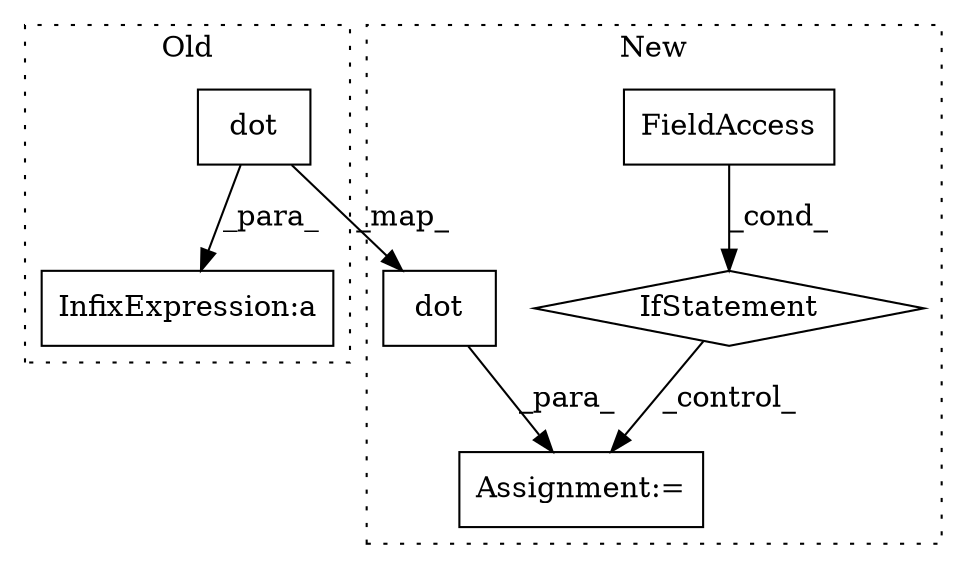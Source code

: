 digraph G {
subgraph cluster0 {
1 [label="dot" a="32" s="26552,26577" l="4,1" shape="box"];
3 [label="InfixExpression:a" a="27" s="26579" l="3" shape="box"];
label = "Old";
style="dotted";
}
subgraph cluster1 {
2 [label="dot" a="32" s="30765,30813" l="4,1" shape="box"];
4 [label="Assignment:=" a="7" s="30852" l="2" shape="box"];
5 [label="FieldAccess" a="22" s="30826" l="13" shape="box"];
6 [label="IfStatement" a="25" s="30822,30839" l="4,2" shape="diamond"];
label = "New";
style="dotted";
}
1 -> 2 [label="_map_"];
1 -> 3 [label="_para_"];
2 -> 4 [label="_para_"];
5 -> 6 [label="_cond_"];
6 -> 4 [label="_control_"];
}